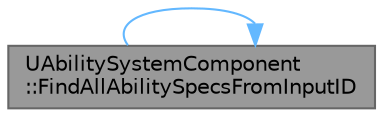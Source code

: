 digraph "UAbilitySystemComponent::FindAllAbilitySpecsFromInputID"
{
 // INTERACTIVE_SVG=YES
 // LATEX_PDF_SIZE
  bgcolor="transparent";
  edge [fontname=Helvetica,fontsize=10,labelfontname=Helvetica,labelfontsize=10];
  node [fontname=Helvetica,fontsize=10,shape=box,height=0.2,width=0.4];
  rankdir="RL";
  Node1 [id="Node000001",label="UAbilitySystemComponent\l::FindAllAbilitySpecsFromInputID",height=0.2,width=0.4,color="gray40", fillcolor="grey60", style="filled", fontcolor="black",tooltip="Returns all abilities with the given InputID."];
  Node1 -> Node1 [id="edge1_Node000001_Node000001",dir="back",color="steelblue1",style="solid",tooltip=" "];
}
